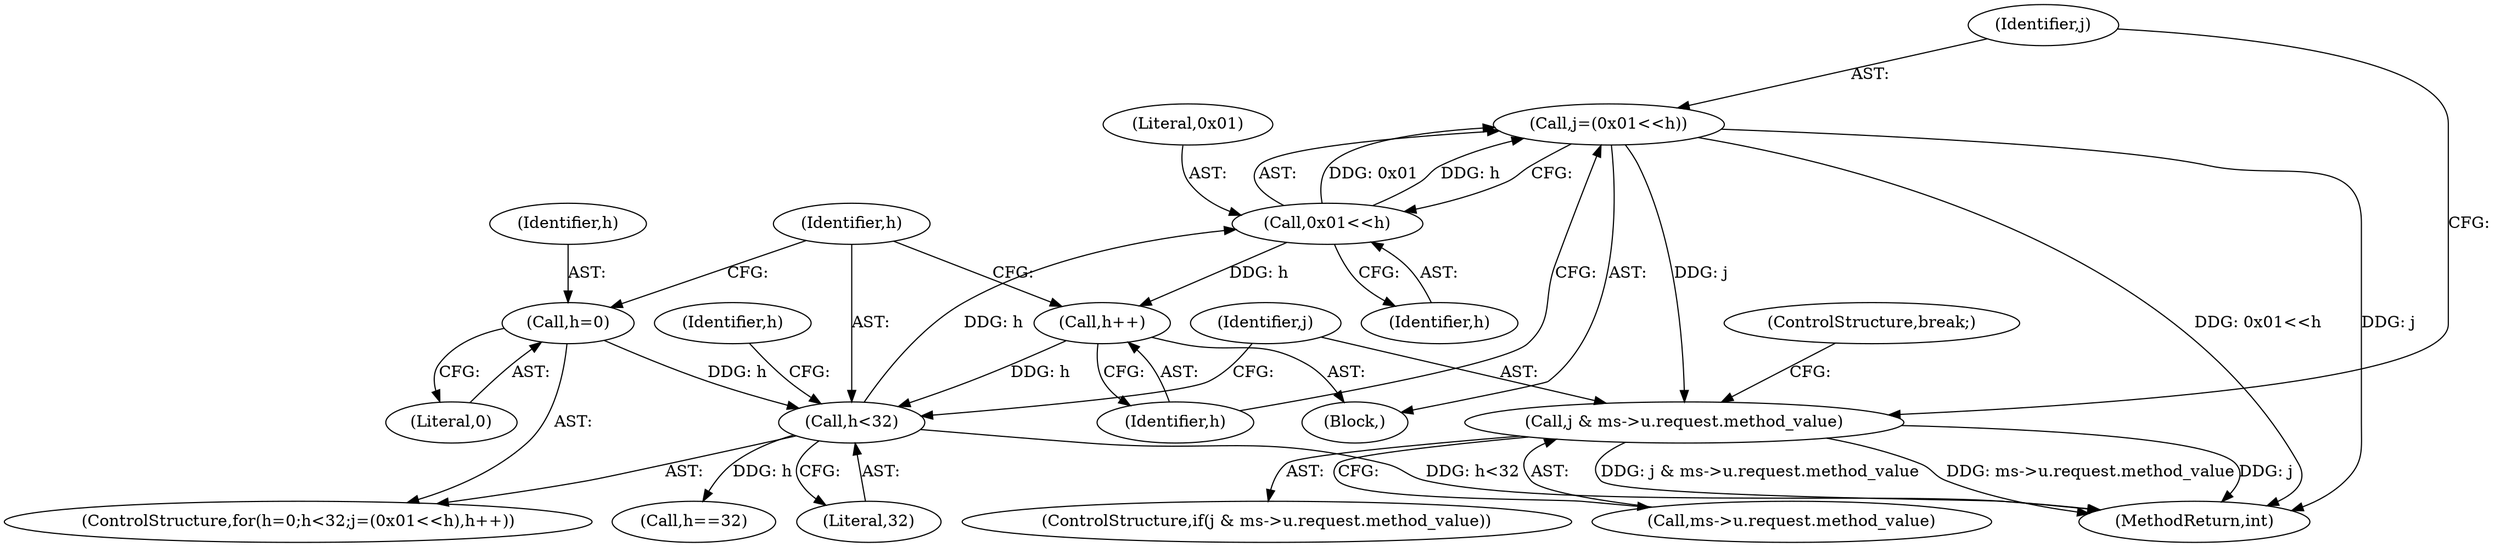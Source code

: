 digraph "0_kamailio_f50c9c853e7809810099c970780c30b0765b0643@pointer" {
"1000210" [label="(Call,j & ms->u.request.method_value)"];
"1000202" [label="(Call,j=(0x01<<h))"];
"1000204" [label="(Call,0x01<<h)"];
"1000198" [label="(Call,h<32)"];
"1000207" [label="(Call,h++)"];
"1000195" [label="(Call,h=0)"];
"1000212" [label="(Call,ms->u.request.method_value)"];
"1000204" [label="(Call,0x01<<h)"];
"1000209" [label="(ControlStructure,if(j & ms->u.request.method_value))"];
"1000234" [label="(Call,h==32)"];
"1000196" [label="(Identifier,h)"];
"1000782" [label="(MethodReturn,int)"];
"1000200" [label="(Literal,32)"];
"1000211" [label="(Identifier,j)"];
"1000208" [label="(Identifier,h)"];
"1000206" [label="(Identifier,h)"];
"1000205" [label="(Literal,0x01)"];
"1000202" [label="(Call,j=(0x01<<h))"];
"1000203" [label="(Identifier,j)"];
"1000235" [label="(Identifier,h)"];
"1000199" [label="(Identifier,h)"];
"1000197" [label="(Literal,0)"];
"1000207" [label="(Call,h++)"];
"1000195" [label="(Call,h=0)"];
"1000219" [label="(ControlStructure,break;)"];
"1000198" [label="(Call,h<32)"];
"1000201" [label="(Block,)"];
"1000210" [label="(Call,j & ms->u.request.method_value)"];
"1000194" [label="(ControlStructure,for(h=0;h<32;j=(0x01<<h),h++))"];
"1000210" -> "1000209"  [label="AST: "];
"1000210" -> "1000212"  [label="CFG: "];
"1000211" -> "1000210"  [label="AST: "];
"1000212" -> "1000210"  [label="AST: "];
"1000219" -> "1000210"  [label="CFG: "];
"1000203" -> "1000210"  [label="CFG: "];
"1000210" -> "1000782"  [label="DDG: j & ms->u.request.method_value"];
"1000210" -> "1000782"  [label="DDG: ms->u.request.method_value"];
"1000210" -> "1000782"  [label="DDG: j"];
"1000202" -> "1000210"  [label="DDG: j"];
"1000202" -> "1000201"  [label="AST: "];
"1000202" -> "1000204"  [label="CFG: "];
"1000203" -> "1000202"  [label="AST: "];
"1000204" -> "1000202"  [label="AST: "];
"1000208" -> "1000202"  [label="CFG: "];
"1000202" -> "1000782"  [label="DDG: j"];
"1000202" -> "1000782"  [label="DDG: 0x01<<h"];
"1000204" -> "1000202"  [label="DDG: 0x01"];
"1000204" -> "1000202"  [label="DDG: h"];
"1000204" -> "1000206"  [label="CFG: "];
"1000205" -> "1000204"  [label="AST: "];
"1000206" -> "1000204"  [label="AST: "];
"1000198" -> "1000204"  [label="DDG: h"];
"1000204" -> "1000207"  [label="DDG: h"];
"1000198" -> "1000194"  [label="AST: "];
"1000198" -> "1000200"  [label="CFG: "];
"1000199" -> "1000198"  [label="AST: "];
"1000200" -> "1000198"  [label="AST: "];
"1000211" -> "1000198"  [label="CFG: "];
"1000235" -> "1000198"  [label="CFG: "];
"1000198" -> "1000782"  [label="DDG: h<32"];
"1000207" -> "1000198"  [label="DDG: h"];
"1000195" -> "1000198"  [label="DDG: h"];
"1000198" -> "1000234"  [label="DDG: h"];
"1000207" -> "1000201"  [label="AST: "];
"1000207" -> "1000208"  [label="CFG: "];
"1000208" -> "1000207"  [label="AST: "];
"1000199" -> "1000207"  [label="CFG: "];
"1000195" -> "1000194"  [label="AST: "];
"1000195" -> "1000197"  [label="CFG: "];
"1000196" -> "1000195"  [label="AST: "];
"1000197" -> "1000195"  [label="AST: "];
"1000199" -> "1000195"  [label="CFG: "];
}
